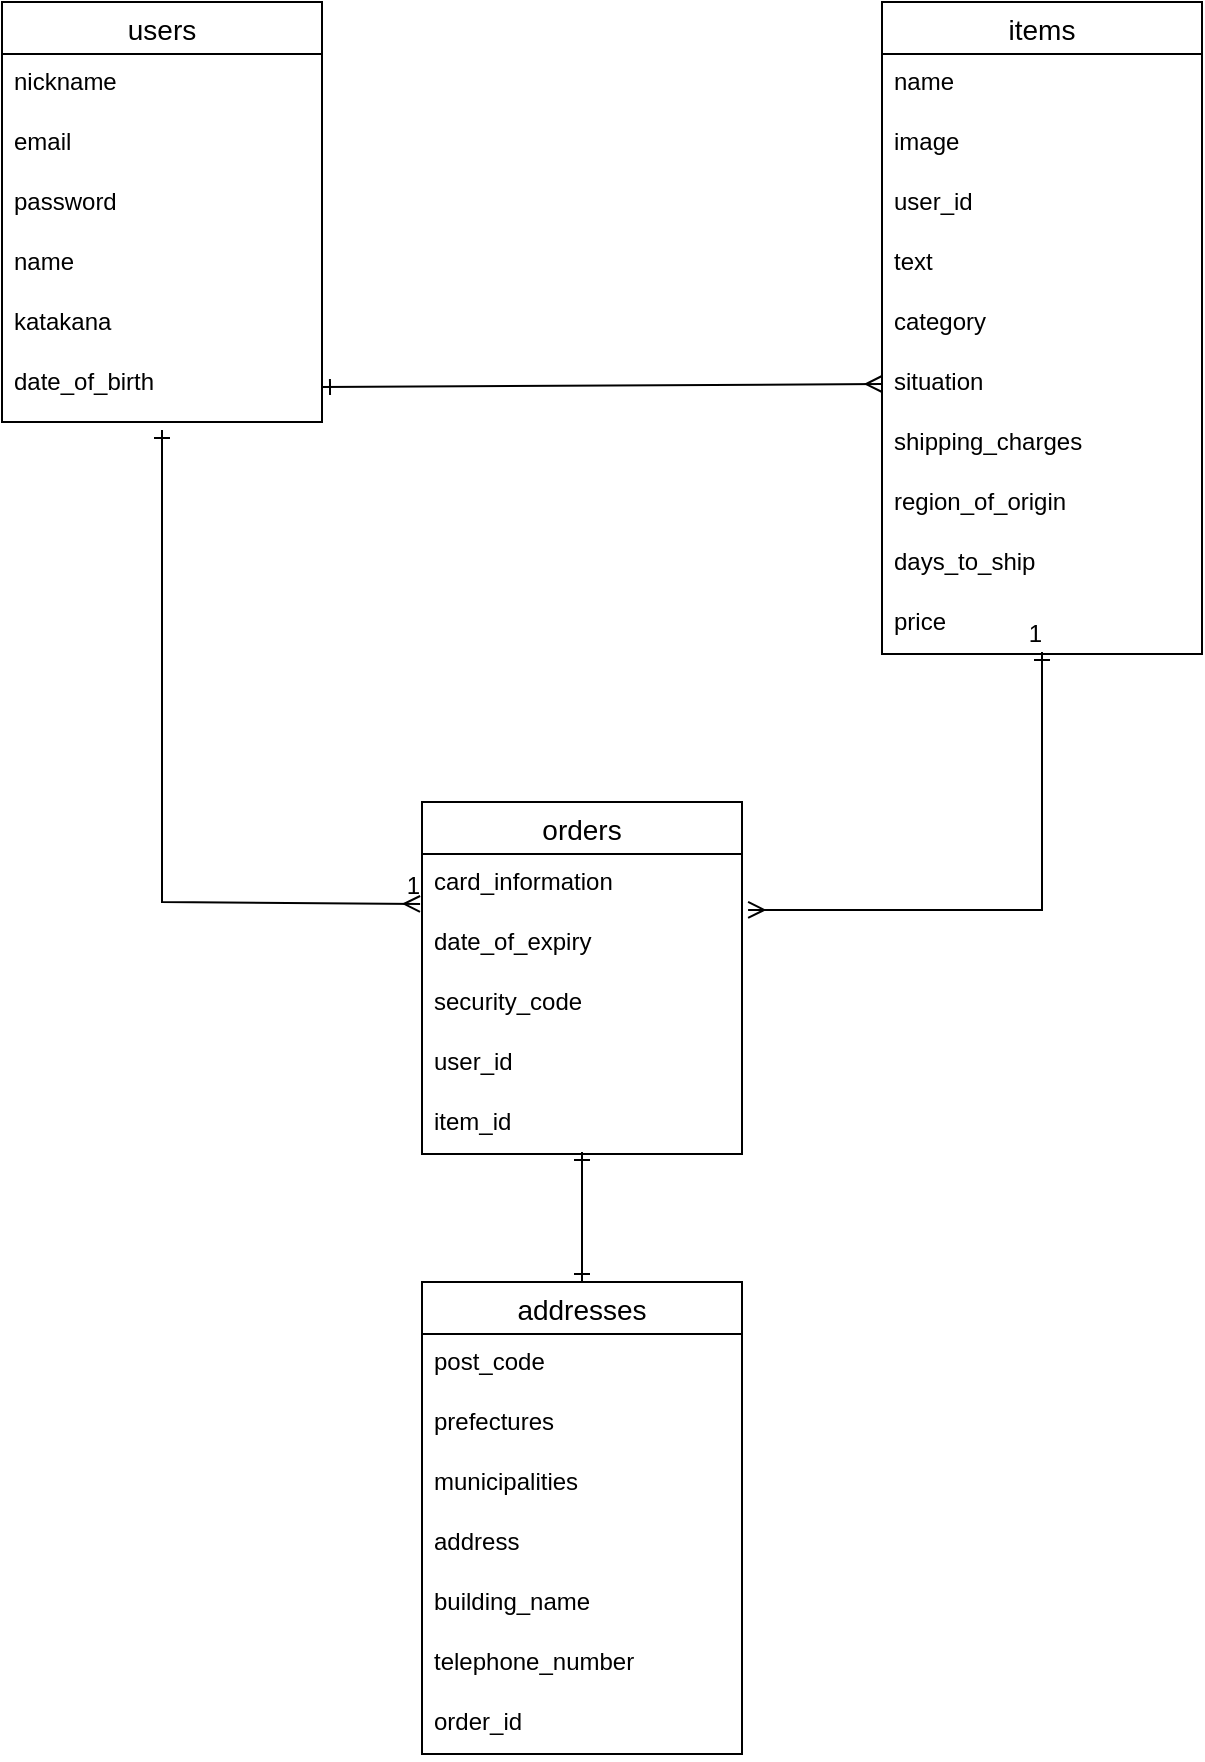 <mxfile>
    <diagram id="2XN0vguIEe54LrCrRf7-" name="ページ1">
        <mxGraphModel dx="736" dy="682" grid="1" gridSize="10" guides="1" tooltips="1" connect="1" arrows="1" fold="1" page="1" pageScale="1" pageWidth="827" pageHeight="1169" math="0" shadow="0">
            <root>
                <mxCell id="0"/>
                <mxCell id="1" parent="0"/>
                <mxCell id="2" value="users" style="swimlane;fontStyle=0;childLayout=stackLayout;horizontal=1;startSize=26;horizontalStack=0;resizeParent=1;resizeParentMax=0;resizeLast=0;collapsible=1;marginBottom=0;align=center;fontSize=14;" vertex="1" parent="1">
                    <mxGeometry x="80" y="80" width="160" height="210" as="geometry"/>
                </mxCell>
                <mxCell id="3" value="nickname" style="text;strokeColor=none;fillColor=none;spacingLeft=4;spacingRight=4;overflow=hidden;rotatable=0;points=[[0,0.5],[1,0.5]];portConstraint=eastwest;fontSize=12;" vertex="1" parent="2">
                    <mxGeometry y="26" width="160" height="30" as="geometry"/>
                </mxCell>
                <mxCell id="4" value="email" style="text;strokeColor=none;fillColor=none;spacingLeft=4;spacingRight=4;overflow=hidden;rotatable=0;points=[[0,0.5],[1,0.5]];portConstraint=eastwest;fontSize=12;" vertex="1" parent="2">
                    <mxGeometry y="56" width="160" height="30" as="geometry"/>
                </mxCell>
                <mxCell id="5" value="password" style="text;strokeColor=none;fillColor=none;spacingLeft=4;spacingRight=4;overflow=hidden;rotatable=0;points=[[0,0.5],[1,0.5]];portConstraint=eastwest;fontSize=12;" vertex="1" parent="2">
                    <mxGeometry y="86" width="160" height="30" as="geometry"/>
                </mxCell>
                <mxCell id="22" value="name" style="text;strokeColor=none;fillColor=none;spacingLeft=4;spacingRight=4;overflow=hidden;rotatable=0;points=[[0,0.5],[1,0.5]];portConstraint=eastwest;fontSize=12;" vertex="1" parent="2">
                    <mxGeometry y="116" width="160" height="30" as="geometry"/>
                </mxCell>
                <mxCell id="25" value="katakana" style="text;strokeColor=none;fillColor=none;spacingLeft=4;spacingRight=4;overflow=hidden;rotatable=0;points=[[0,0.5],[1,0.5]];portConstraint=eastwest;fontSize=12;" vertex="1" parent="2">
                    <mxGeometry y="146" width="160" height="30" as="geometry"/>
                </mxCell>
                <mxCell id="28" value="date_of_birth" style="text;strokeColor=none;fillColor=none;spacingLeft=4;spacingRight=4;overflow=hidden;rotatable=0;points=[[0,0.5],[1,0.5]];portConstraint=eastwest;fontSize=12;" vertex="1" parent="2">
                    <mxGeometry y="176" width="160" height="34" as="geometry"/>
                </mxCell>
                <mxCell id="9" value="items" style="swimlane;fontStyle=0;childLayout=stackLayout;horizontal=1;startSize=26;horizontalStack=0;resizeParent=1;resizeParentMax=0;resizeLast=0;collapsible=1;marginBottom=0;align=center;fontSize=14;" vertex="1" parent="1">
                    <mxGeometry x="520" y="80" width="160" height="326" as="geometry"/>
                </mxCell>
                <mxCell id="10" value="name" style="text;strokeColor=none;fillColor=none;spacingLeft=4;spacingRight=4;overflow=hidden;rotatable=0;points=[[0,0.5],[1,0.5]];portConstraint=eastwest;fontSize=12;" vertex="1" parent="9">
                    <mxGeometry y="26" width="160" height="30" as="geometry"/>
                </mxCell>
                <mxCell id="11" value="image" style="text;strokeColor=none;fillColor=none;spacingLeft=4;spacingRight=4;overflow=hidden;rotatable=0;points=[[0,0.5],[1,0.5]];portConstraint=eastwest;fontSize=12;" vertex="1" parent="9">
                    <mxGeometry y="56" width="160" height="30" as="geometry"/>
                </mxCell>
                <mxCell id="12" value="user_id" style="text;strokeColor=none;fillColor=none;spacingLeft=4;spacingRight=4;overflow=hidden;rotatable=0;points=[[0,0.5],[1,0.5]];portConstraint=eastwest;fontSize=12;" vertex="1" parent="9">
                    <mxGeometry y="86" width="160" height="30" as="geometry"/>
                </mxCell>
                <mxCell id="29" value="text" style="text;strokeColor=none;fillColor=none;spacingLeft=4;spacingRight=4;overflow=hidden;rotatable=0;points=[[0,0.5],[1,0.5]];portConstraint=eastwest;fontSize=12;" vertex="1" parent="9">
                    <mxGeometry y="116" width="160" height="30" as="geometry"/>
                </mxCell>
                <mxCell id="32" value="category" style="text;strokeColor=none;fillColor=none;spacingLeft=4;spacingRight=4;overflow=hidden;rotatable=0;points=[[0,0.5],[1,0.5]];portConstraint=eastwest;fontSize=12;" vertex="1" parent="9">
                    <mxGeometry y="146" width="160" height="30" as="geometry"/>
                </mxCell>
                <mxCell id="33" value="situation&#10;" style="text;strokeColor=none;fillColor=none;spacingLeft=4;spacingRight=4;overflow=hidden;rotatable=0;points=[[0,0.5],[1,0.5]];portConstraint=eastwest;fontSize=12;" vertex="1" parent="9">
                    <mxGeometry y="176" width="160" height="30" as="geometry"/>
                </mxCell>
                <mxCell id="35" value="shipping_charges&#10;" style="text;strokeColor=none;fillColor=none;spacingLeft=4;spacingRight=4;overflow=hidden;rotatable=0;points=[[0,0.5],[1,0.5]];portConstraint=eastwest;fontSize=12;" vertex="1" parent="9">
                    <mxGeometry y="206" width="160" height="30" as="geometry"/>
                </mxCell>
                <mxCell id="38" value="region_of_origin" style="text;strokeColor=none;fillColor=none;spacingLeft=4;spacingRight=4;overflow=hidden;rotatable=0;points=[[0,0.5],[1,0.5]];portConstraint=eastwest;fontSize=12;" vertex="1" parent="9">
                    <mxGeometry y="236" width="160" height="30" as="geometry"/>
                </mxCell>
                <mxCell id="40" value="days_to_ship" style="text;strokeColor=none;fillColor=none;spacingLeft=4;spacingRight=4;overflow=hidden;rotatable=0;points=[[0,0.5],[1,0.5]];portConstraint=eastwest;fontSize=12;" vertex="1" parent="9">
                    <mxGeometry y="266" width="160" height="30" as="geometry"/>
                </mxCell>
                <mxCell id="41" value="price" style="text;strokeColor=none;fillColor=none;spacingLeft=4;spacingRight=4;overflow=hidden;rotatable=0;points=[[0,0.5],[1,0.5]];portConstraint=eastwest;fontSize=12;" vertex="1" parent="9">
                    <mxGeometry y="296" width="160" height="30" as="geometry"/>
                </mxCell>
                <mxCell id="14" value="orders" style="swimlane;fontStyle=0;childLayout=stackLayout;horizontal=1;startSize=26;horizontalStack=0;resizeParent=1;resizeParentMax=0;resizeLast=0;collapsible=1;marginBottom=0;align=center;fontSize=14;" vertex="1" parent="1">
                    <mxGeometry x="290" y="480" width="160" height="176" as="geometry"/>
                </mxCell>
                <mxCell id="15" value="card_information" style="text;strokeColor=none;fillColor=none;spacingLeft=4;spacingRight=4;overflow=hidden;rotatable=0;points=[[0,0.5],[1,0.5]];portConstraint=eastwest;fontSize=12;" vertex="1" parent="14">
                    <mxGeometry y="26" width="160" height="30" as="geometry"/>
                </mxCell>
                <mxCell id="16" value="date_of_expiry" style="text;strokeColor=none;fillColor=none;spacingLeft=4;spacingRight=4;overflow=hidden;rotatable=0;points=[[0,0.5],[1,0.5]];portConstraint=eastwest;fontSize=12;" vertex="1" parent="14">
                    <mxGeometry y="56" width="160" height="30" as="geometry"/>
                </mxCell>
                <mxCell id="17" value="security_code" style="text;strokeColor=none;fillColor=none;spacingLeft=4;spacingRight=4;overflow=hidden;rotatable=0;points=[[0,0.5],[1,0.5]];portConstraint=eastwest;fontSize=12;" vertex="1" parent="14">
                    <mxGeometry y="86" width="160" height="30" as="geometry"/>
                </mxCell>
                <mxCell id="55" value="user_id" style="text;strokeColor=none;fillColor=none;spacingLeft=4;spacingRight=4;overflow=hidden;rotatable=0;points=[[0,0.5],[1,0.5]];portConstraint=eastwest;fontSize=12;" vertex="1" parent="14">
                    <mxGeometry y="116" width="160" height="30" as="geometry"/>
                </mxCell>
                <mxCell id="56" value="item_id" style="text;strokeColor=none;fillColor=none;spacingLeft=4;spacingRight=4;overflow=hidden;rotatable=0;points=[[0,0.5],[1,0.5]];portConstraint=eastwest;fontSize=12;" vertex="1" parent="14">
                    <mxGeometry y="146" width="160" height="30" as="geometry"/>
                </mxCell>
                <mxCell id="18" value="addresses" style="swimlane;fontStyle=0;childLayout=stackLayout;horizontal=1;startSize=26;horizontalStack=0;resizeParent=1;resizeParentMax=0;resizeLast=0;collapsible=1;marginBottom=0;align=center;fontSize=14;" vertex="1" parent="1">
                    <mxGeometry x="290" y="720" width="160" height="236" as="geometry"/>
                </mxCell>
                <mxCell id="19" value="post_code" style="text;strokeColor=none;fillColor=none;spacingLeft=4;spacingRight=4;overflow=hidden;rotatable=0;points=[[0,0.5],[1,0.5]];portConstraint=eastwest;fontSize=12;" vertex="1" parent="18">
                    <mxGeometry y="26" width="160" height="30" as="geometry"/>
                </mxCell>
                <mxCell id="20" value="prefectures" style="text;strokeColor=none;fillColor=none;spacingLeft=4;spacingRight=4;overflow=hidden;rotatable=0;points=[[0,0.5],[1,0.5]];portConstraint=eastwest;fontSize=12;" vertex="1" parent="18">
                    <mxGeometry y="56" width="160" height="30" as="geometry"/>
                </mxCell>
                <mxCell id="21" value="municipalities" style="text;strokeColor=none;fillColor=none;spacingLeft=4;spacingRight=4;overflow=hidden;rotatable=0;points=[[0,0.5],[1,0.5]];portConstraint=eastwest;fontSize=12;" vertex="1" parent="18">
                    <mxGeometry y="86" width="160" height="30" as="geometry"/>
                </mxCell>
                <mxCell id="43" value="address" style="text;strokeColor=none;fillColor=none;spacingLeft=4;spacingRight=4;overflow=hidden;rotatable=0;points=[[0,0.5],[1,0.5]];portConstraint=eastwest;fontSize=12;" vertex="1" parent="18">
                    <mxGeometry y="116" width="160" height="30" as="geometry"/>
                </mxCell>
                <mxCell id="45" value="building_name" style="text;strokeColor=none;fillColor=none;spacingLeft=4;spacingRight=4;overflow=hidden;rotatable=0;points=[[0,0.5],[1,0.5]];portConstraint=eastwest;fontSize=12;" vertex="1" parent="18">
                    <mxGeometry y="146" width="160" height="30" as="geometry"/>
                </mxCell>
                <mxCell id="46" value="telephone_number" style="text;strokeColor=none;fillColor=none;spacingLeft=4;spacingRight=4;overflow=hidden;rotatable=0;points=[[0,0.5],[1,0.5]];portConstraint=eastwest;fontSize=12;" vertex="1" parent="18">
                    <mxGeometry y="176" width="160" height="30" as="geometry"/>
                </mxCell>
                <mxCell id="57" value="order_id" style="text;strokeColor=none;fillColor=none;spacingLeft=4;spacingRight=4;overflow=hidden;rotatable=0;points=[[0,0.5],[1,0.5]];portConstraint=eastwest;fontSize=12;" vertex="1" parent="18">
                    <mxGeometry y="206" width="160" height="30" as="geometry"/>
                </mxCell>
                <mxCell id="42" style="edgeStyle=none;html=1;entryX=0;entryY=0.5;entryDx=0;entryDy=0;strokeColor=default;startArrow=ERone;startFill=0;endArrow=ERmany;endFill=0;" edge="1" parent="1" source="28" target="33">
                    <mxGeometry relative="1" as="geometry"/>
                </mxCell>
                <mxCell id="49" value="" style="endArrow=ERmany;html=1;rounded=0;strokeColor=default;exitX=0.5;exitY=1.118;exitDx=0;exitDy=0;exitPerimeter=0;entryX=-0.006;entryY=0.833;entryDx=0;entryDy=0;entryPerimeter=0;startArrow=ERone;startFill=0;endFill=0;" edge="1" parent="1" source="28" target="15">
                    <mxGeometry relative="1" as="geometry">
                        <mxPoint x="300" y="230" as="sourcePoint"/>
                        <mxPoint x="190" y="530" as="targetPoint"/>
                        <Array as="points">
                            <mxPoint x="160" y="530"/>
                        </Array>
                    </mxGeometry>
                </mxCell>
                <mxCell id="50" value="1" style="resizable=0;html=1;align=right;verticalAlign=bottom;" connectable="0" vertex="1" parent="49">
                    <mxGeometry x="1" relative="1" as="geometry"/>
                </mxCell>
                <mxCell id="51" value="" style="endArrow=ERone;html=1;rounded=0;strokeColor=default;entryX=0.5;entryY=0.967;entryDx=0;entryDy=0;entryPerimeter=0;exitX=1.019;exitY=0.933;exitDx=0;exitDy=0;startArrow=ERmany;startFill=0;endFill=0;exitPerimeter=0;" edge="1" parent="1" source="15" target="41">
                    <mxGeometry relative="1" as="geometry">
                        <mxPoint x="300" y="360" as="sourcePoint"/>
                        <mxPoint x="460" y="360" as="targetPoint"/>
                        <Array as="points">
                            <mxPoint x="600" y="534"/>
                        </Array>
                    </mxGeometry>
                </mxCell>
                <mxCell id="52" value="1" style="resizable=0;html=1;align=right;verticalAlign=bottom;" connectable="0" vertex="1" parent="51">
                    <mxGeometry x="1" relative="1" as="geometry"/>
                </mxCell>
                <mxCell id="53" value="" style="endArrow=ERone;html=1;rounded=0;strokeColor=default;startArrow=ERone;startFill=0;endFill=0;entryX=0.5;entryY=0;entryDx=0;entryDy=0;exitX=0.5;exitY=0.967;exitDx=0;exitDy=0;exitPerimeter=0;" edge="1" parent="1" source="56" target="18">
                    <mxGeometry relative="1" as="geometry">
                        <mxPoint x="370" y="680" as="sourcePoint"/>
                        <mxPoint x="370" y="670" as="targetPoint"/>
                    </mxGeometry>
                </mxCell>
                <mxCell id="54" value="" style="resizable=0;html=1;align=right;verticalAlign=bottom;" connectable="0" vertex="1" parent="53">
                    <mxGeometry x="1" relative="1" as="geometry"/>
                </mxCell>
            </root>
        </mxGraphModel>
    </diagram>
</mxfile>